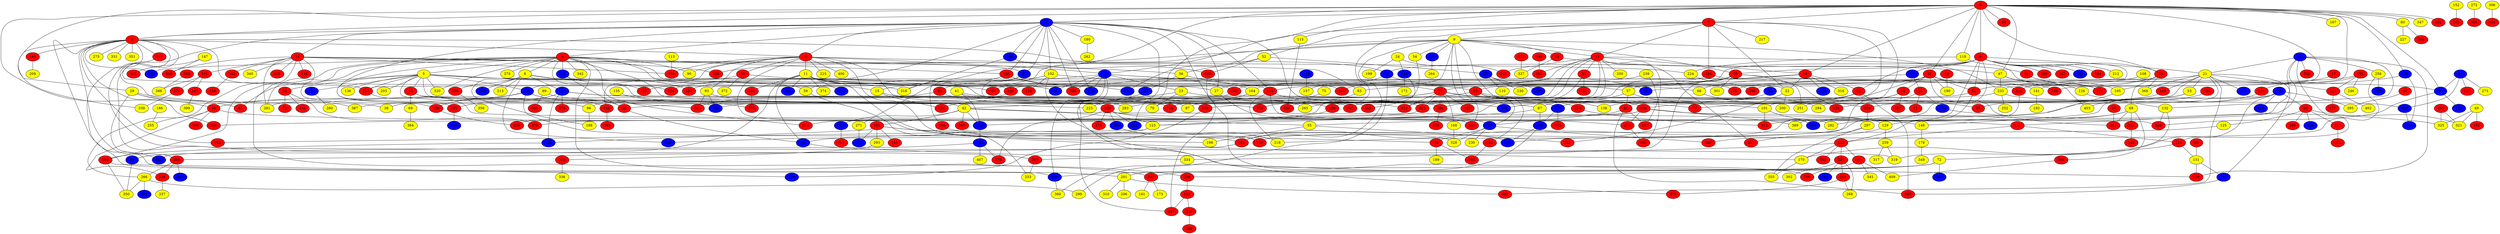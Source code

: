 graph {
0 [style = filled fillcolor = red];
1 [style = filled fillcolor = blue];
2 [style = filled fillcolor = red];
3 [style = filled fillcolor = red];
4 [style = filled fillcolor = red];
5 [style = filled fillcolor = yellow];
6 [style = filled fillcolor = yellow];
7 [style = filled fillcolor = red];
8 [style = filled fillcolor = red];
9 [style = filled fillcolor = yellow];
10 [style = filled fillcolor = blue];
11 [style = filled fillcolor = yellow];
12 [style = filled fillcolor = blue];
13 [style = filled fillcolor = red];
14 [style = filled fillcolor = red];
15 [style = filled fillcolor = yellow];
16 [style = filled fillcolor = red];
17 [style = filled fillcolor = red];
18 [style = filled fillcolor = blue];
19 [style = filled fillcolor = blue];
20 [style = filled fillcolor = blue];
21 [style = filled fillcolor = yellow];
22 [style = filled fillcolor = yellow];
23 [style = filled fillcolor = yellow];
24 [style = filled fillcolor = yellow];
25 [style = filled fillcolor = blue];
26 [style = filled fillcolor = blue];
27 [style = filled fillcolor = yellow];
28 [style = filled fillcolor = red];
29 [style = filled fillcolor = yellow];
30 [style = filled fillcolor = red];
31 [style = filled fillcolor = red];
32 [style = filled fillcolor = red];
33 [style = filled fillcolor = red];
34 [style = filled fillcolor = red];
35 [style = filled fillcolor = red];
36 [style = filled fillcolor = blue];
37 [style = filled fillcolor = red];
38 [style = filled fillcolor = yellow];
39 [style = filled fillcolor = blue];
40 [style = filled fillcolor = blue];
41 [style = filled fillcolor = yellow];
42 [style = filled fillcolor = yellow];
43 [style = filled fillcolor = red];
44 [style = filled fillcolor = blue];
45 [style = filled fillcolor = red];
46 [style = filled fillcolor = red];
47 [style = filled fillcolor = yellow];
48 [style = filled fillcolor = red];
49 [style = filled fillcolor = yellow];
50 [style = filled fillcolor = blue];
51 [style = filled fillcolor = red];
52 [style = filled fillcolor = yellow];
53 [style = filled fillcolor = yellow];
54 [style = filled fillcolor = yellow];
55 [style = filled fillcolor = yellow];
56 [style = filled fillcolor = yellow];
57 [style = filled fillcolor = yellow];
58 [style = filled fillcolor = red];
59 [style = filled fillcolor = yellow];
60 [style = filled fillcolor = blue];
61 [style = filled fillcolor = red];
62 [style = filled fillcolor = red];
63 [style = filled fillcolor = red];
64 [style = filled fillcolor = red];
65 [style = filled fillcolor = red];
66 [style = filled fillcolor = yellow];
67 [style = filled fillcolor = yellow];
68 [style = filled fillcolor = yellow];
69 [style = filled fillcolor = yellow];
70 [style = filled fillcolor = red];
71 [style = filled fillcolor = red];
72 [style = filled fillcolor = yellow];
73 [style = filled fillcolor = blue];
74 [style = filled fillcolor = red];
75 [style = filled fillcolor = yellow];
76 [style = filled fillcolor = red];
77 [style = filled fillcolor = red];
78 [style = filled fillcolor = blue];
79 [style = filled fillcolor = yellow];
80 [style = filled fillcolor = yellow];
81 [style = filled fillcolor = red];
82 [style = filled fillcolor = red];
83 [style = filled fillcolor = yellow];
84 [style = filled fillcolor = red];
85 [style = filled fillcolor = red];
86 [style = filled fillcolor = red];
87 [style = filled fillcolor = yellow];
88 [style = filled fillcolor = red];
89 [style = filled fillcolor = yellow];
90 [style = filled fillcolor = yellow];
91 [style = filled fillcolor = red];
92 [style = filled fillcolor = blue];
93 [style = filled fillcolor = yellow];
94 [style = filled fillcolor = blue];
95 [style = filled fillcolor = red];
96 [style = filled fillcolor = yellow];
97 [style = filled fillcolor = blue];
98 [style = filled fillcolor = red];
99 [style = filled fillcolor = blue];
100 [style = filled fillcolor = red];
101 [style = filled fillcolor = yellow];
102 [style = filled fillcolor = yellow];
103 [style = filled fillcolor = red];
104 [style = filled fillcolor = red];
105 [style = filled fillcolor = yellow];
106 [style = filled fillcolor = red];
107 [style = filled fillcolor = red];
108 [style = filled fillcolor = yellow];
109 [style = filled fillcolor = red];
110 [style = filled fillcolor = yellow];
111 [style = filled fillcolor = red];
112 [style = filled fillcolor = blue];
113 [style = filled fillcolor = yellow];
114 [style = filled fillcolor = red];
115 [style = filled fillcolor = yellow];
116 [style = filled fillcolor = blue];
117 [style = filled fillcolor = red];
118 [style = filled fillcolor = red];
119 [style = filled fillcolor = yellow];
120 [style = filled fillcolor = blue];
121 [style = filled fillcolor = red];
122 [style = filled fillcolor = blue];
123 [style = filled fillcolor = yellow];
124 [style = filled fillcolor = red];
125 [style = filled fillcolor = yellow];
126 [style = filled fillcolor = yellow];
127 [style = filled fillcolor = red];
128 [style = filled fillcolor = red];
129 [style = filled fillcolor = yellow];
130 [style = filled fillcolor = yellow];
131 [style = filled fillcolor = yellow];
132 [style = filled fillcolor = yellow];
133 [style = filled fillcolor = red];
134 [style = filled fillcolor = red];
135 [style = filled fillcolor = yellow];
136 [style = filled fillcolor = yellow];
137 [style = filled fillcolor = red];
138 [style = filled fillcolor = yellow];
139 [style = filled fillcolor = blue];
140 [style = filled fillcolor = blue];
141 [style = filled fillcolor = yellow];
142 [style = filled fillcolor = red];
143 [style = filled fillcolor = red];
144 [style = filled fillcolor = red];
145 [style = filled fillcolor = red];
146 [style = filled fillcolor = red];
147 [style = filled fillcolor = yellow];
148 [style = filled fillcolor = yellow];
149 [style = filled fillcolor = blue];
150 [style = filled fillcolor = red];
151 [style = filled fillcolor = red];
152 [style = filled fillcolor = yellow];
153 [style = filled fillcolor = blue];
154 [style = filled fillcolor = blue];
155 [style = filled fillcolor = red];
156 [style = filled fillcolor = red];
157 [style = filled fillcolor = yellow];
158 [style = filled fillcolor = red];
159 [style = filled fillcolor = red];
160 [style = filled fillcolor = red];
161 [style = filled fillcolor = red];
162 [style = filled fillcolor = red];
163 [style = filled fillcolor = red];
164 [style = filled fillcolor = yellow];
165 [style = filled fillcolor = red];
166 [style = filled fillcolor = red];
167 [style = filled fillcolor = yellow];
168 [style = filled fillcolor = yellow];
169 [style = filled fillcolor = red];
170 [style = filled fillcolor = yellow];
171 [style = filled fillcolor = red];
172 [style = filled fillcolor = yellow];
173 [style = filled fillcolor = yellow];
174 [style = filled fillcolor = blue];
175 [style = filled fillcolor = red];
176 [style = filled fillcolor = blue];
177 [style = filled fillcolor = blue];
178 [style = filled fillcolor = yellow];
179 [style = filled fillcolor = red];
180 [style = filled fillcolor = yellow];
181 [style = filled fillcolor = yellow];
182 [style = filled fillcolor = red];
183 [style = filled fillcolor = red];
184 [style = filled fillcolor = red];
185 [style = filled fillcolor = blue];
186 [style = filled fillcolor = yellow];
187 [style = filled fillcolor = red];
188 [style = filled fillcolor = yellow];
189 [style = filled fillcolor = yellow];
190 [style = filled fillcolor = yellow];
191 [style = filled fillcolor = red];
192 [style = filled fillcolor = yellow];
193 [style = filled fillcolor = red];
194 [style = filled fillcolor = red];
195 [style = filled fillcolor = red];
196 [style = filled fillcolor = blue];
197 [style = filled fillcolor = red];
198 [style = filled fillcolor = yellow];
199 [style = filled fillcolor = yellow];
200 [style = filled fillcolor = yellow];
201 [style = filled fillcolor = yellow];
202 [style = filled fillcolor = red];
203 [style = filled fillcolor = yellow];
204 [style = filled fillcolor = red];
205 [style = filled fillcolor = red];
206 [style = filled fillcolor = yellow];
207 [style = filled fillcolor = red];
208 [style = filled fillcolor = red];
209 [style = filled fillcolor = yellow];
210 [style = filled fillcolor = blue];
211 [style = filled fillcolor = red];
212 [style = filled fillcolor = yellow];
213 [style = filled fillcolor = yellow];
214 [style = filled fillcolor = red];
215 [style = filled fillcolor = blue];
216 [style = filled fillcolor = red];
217 [style = filled fillcolor = yellow];
218 [style = filled fillcolor = yellow];
219 [style = filled fillcolor = red];
220 [style = filled fillcolor = blue];
221 [style = filled fillcolor = red];
222 [style = filled fillcolor = red];
223 [style = filled fillcolor = yellow];
224 [style = filled fillcolor = yellow];
225 [style = filled fillcolor = yellow];
226 [style = filled fillcolor = red];
227 [style = filled fillcolor = yellow];
228 [style = filled fillcolor = blue];
229 [style = filled fillcolor = red];
230 [style = filled fillcolor = yellow];
231 [style = filled fillcolor = red];
232 [style = filled fillcolor = red];
233 [style = filled fillcolor = yellow];
234 [style = filled fillcolor = red];
235 [style = filled fillcolor = red];
236 [style = filled fillcolor = red];
237 [style = filled fillcolor = yellow];
238 [style = filled fillcolor = red];
239 [style = filled fillcolor = yellow];
240 [style = filled fillcolor = blue];
241 [style = filled fillcolor = blue];
242 [style = filled fillcolor = red];
243 [style = filled fillcolor = red];
244 [style = filled fillcolor = red];
245 [style = filled fillcolor = red];
246 [style = filled fillcolor = yellow];
247 [style = filled fillcolor = red];
248 [style = filled fillcolor = blue];
249 [style = filled fillcolor = blue];
250 [style = filled fillcolor = yellow];
251 [style = filled fillcolor = yellow];
252 [style = filled fillcolor = yellow];
253 [style = filled fillcolor = yellow];
254 [style = filled fillcolor = blue];
255 [style = filled fillcolor = yellow];
256 [style = filled fillcolor = yellow];
257 [style = filled fillcolor = red];
258 [style = filled fillcolor = red];
259 [style = filled fillcolor = yellow];
260 [style = filled fillcolor = red];
261 [style = filled fillcolor = red];
262 [style = filled fillcolor = yellow];
263 [style = filled fillcolor = red];
264 [style = filled fillcolor = yellow];
265 [style = filled fillcolor = yellow];
266 [style = filled fillcolor = yellow];
267 [style = filled fillcolor = red];
268 [style = filled fillcolor = blue];
269 [style = filled fillcolor = red];
270 [style = filled fillcolor = yellow];
271 [style = filled fillcolor = yellow];
272 [style = filled fillcolor = yellow];
273 [style = filled fillcolor = yellow];
274 [style = filled fillcolor = red];
275 [style = filled fillcolor = yellow];
276 [style = filled fillcolor = red];
277 [style = filled fillcolor = red];
278 [style = filled fillcolor = red];
279 [style = filled fillcolor = blue];
280 [style = filled fillcolor = yellow];
281 [style = filled fillcolor = yellow];
282 [style = filled fillcolor = yellow];
283 [style = filled fillcolor = yellow];
284 [style = filled fillcolor = blue];
285 [style = filled fillcolor = red];
286 [style = filled fillcolor = red];
287 [style = filled fillcolor = red];
288 [style = filled fillcolor = yellow];
289 [style = filled fillcolor = red];
290 [style = filled fillcolor = blue];
291 [style = filled fillcolor = red];
292 [style = filled fillcolor = blue];
293 [style = filled fillcolor = yellow];
294 [style = filled fillcolor = yellow];
295 [style = filled fillcolor = blue];
296 [style = filled fillcolor = red];
297 [style = filled fillcolor = yellow];
298 [style = filled fillcolor = red];
299 [style = filled fillcolor = yellow];
300 [style = filled fillcolor = red];
301 [style = filled fillcolor = yellow];
302 [style = filled fillcolor = yellow];
303 [style = filled fillcolor = blue];
304 [style = filled fillcolor = blue];
305 [style = filled fillcolor = red];
306 [style = filled fillcolor = yellow];
307 [style = filled fillcolor = red];
308 [style = filled fillcolor = red];
309 [style = filled fillcolor = red];
310 [style = filled fillcolor = yellow];
311 [style = filled fillcolor = red];
312 [style = filled fillcolor = red];
313 [style = filled fillcolor = red];
314 [style = filled fillcolor = blue];
315 [style = filled fillcolor = red];
316 [style = filled fillcolor = yellow];
317 [style = filled fillcolor = yellow];
318 [style = filled fillcolor = yellow];
319 [style = filled fillcolor = yellow];
320 [style = filled fillcolor = yellow];
321 [style = filled fillcolor = yellow];
322 [style = filled fillcolor = red];
323 [style = filled fillcolor = blue];
324 [style = filled fillcolor = red];
325 [style = filled fillcolor = yellow];
326 [style = filled fillcolor = red];
327 [style = filled fillcolor = blue];
328 [style = filled fillcolor = yellow];
329 [style = filled fillcolor = red];
330 [style = filled fillcolor = red];
331 [style = filled fillcolor = yellow];
332 [style = filled fillcolor = red];
333 [style = filled fillcolor = red];
334 [style = filled fillcolor = yellow];
335 [style = filled fillcolor = blue];
336 [style = filled fillcolor = yellow];
337 [style = filled fillcolor = yellow];
338 [style = filled fillcolor = red];
339 [style = filled fillcolor = yellow];
340 [style = filled fillcolor = yellow];
341 [style = filled fillcolor = red];
342 [style = filled fillcolor = yellow];
343 [style = filled fillcolor = red];
344 [style = filled fillcolor = blue];
345 [style = filled fillcolor = yellow];
346 [style = filled fillcolor = red];
347 [style = filled fillcolor = yellow];
348 [style = filled fillcolor = red];
349 [style = filled fillcolor = yellow];
350 [style = filled fillcolor = yellow];
351 [style = filled fillcolor = yellow];
352 [style = filled fillcolor = red];
353 [style = filled fillcolor = red];
354 [style = filled fillcolor = red];
355 [style = filled fillcolor = yellow];
356 [style = filled fillcolor = yellow];
357 [style = filled fillcolor = blue];
358 [style = filled fillcolor = red];
359 [style = filled fillcolor = blue];
360 [style = filled fillcolor = yellow];
361 [style = filled fillcolor = red];
362 [style = filled fillcolor = red];
363 [style = filled fillcolor = red];
364 [style = filled fillcolor = blue];
365 [style = filled fillcolor = red];
366 [style = filled fillcolor = red];
367 [style = filled fillcolor = red];
368 [style = filled fillcolor = yellow];
369 [style = filled fillcolor = red];
370 [style = filled fillcolor = red];
371 [style = filled fillcolor = red];
372 [style = filled fillcolor = yellow];
373 [style = filled fillcolor = red];
374 [style = filled fillcolor = yellow];
375 [style = filled fillcolor = red];
376 [style = filled fillcolor = red];
377 [style = filled fillcolor = blue];
378 [style = filled fillcolor = red];
379 [style = filled fillcolor = red];
380 [style = filled fillcolor = red];
381 [style = filled fillcolor = blue];
382 [style = filled fillcolor = red];
383 [style = filled fillcolor = blue];
384 [style = filled fillcolor = yellow];
385 [style = filled fillcolor = red];
386 [style = filled fillcolor = red];
387 [style = filled fillcolor = yellow];
388 [style = filled fillcolor = yellow];
389 [style = filled fillcolor = yellow];
390 [style = filled fillcolor = blue];
391 [style = filled fillcolor = blue];
392 [style = filled fillcolor = red];
393 [style = filled fillcolor = red];
394 [style = filled fillcolor = red];
395 [style = filled fillcolor = yellow];
396 [style = filled fillcolor = red];
397 [style = filled fillcolor = red];
398 [style = filled fillcolor = blue];
399 [style = filled fillcolor = yellow];
400 [style = filled fillcolor = yellow];
401 [style = filled fillcolor = red];
402 [style = filled fillcolor = yellow];
403 [style = filled fillcolor = yellow];
404 [style = filled fillcolor = blue];
405 [style = filled fillcolor = red];
406 [style = filled fillcolor = red];
407 [style = filled fillcolor = yellow];
408 [style = filled fillcolor = red];
409 [style = filled fillcolor = yellow];
0 -- 8;
0 -- 7;
0 -- 2;
0 -- 1;
0 -- 16;
0 -- 29;
0 -- 32;
0 -- 35;
0 -- 36;
0 -- 39;
0 -- 47;
0 -- 48;
0 -- 80;
0 -- 88;
0 -- 115;
0 -- 119;
0 -- 167;
0 -- 220;
0 -- 233;
0 -- 238;
0 -- 318;
0 -- 347;
0 -- 401;
1 -- 2;
1 -- 3;
1 -- 4;
1 -- 14;
1 -- 25;
1 -- 27;
1 -- 102;
1 -- 114;
1 -- 156;
1 -- 179;
1 -- 180;
1 -- 187;
1 -- 207;
1 -- 279;
1 -- 290;
1 -- 344;
1 -- 364;
1 -- 396;
1 -- 397;
2 -- 3;
2 -- 15;
2 -- 18;
2 -- 92;
2 -- 127;
2 -- 38;
2 -- 145;
2 -- 163;
2 -- 201;
2 -- 202;
2 -- 257;
2 -- 268;
2 -- 275;
2 -- 331;
2 -- 335;
2 -- 339;
2 -- 351;
3 -- 11;
3 -- 12;
3 -- 30;
3 -- 44;
3 -- 83;
3 -- 87;
3 -- 90;
3 -- 93;
3 -- 159;
3 -- 198;
3 -- 225;
3 -- 328;
3 -- 400;
4 -- 5;
4 -- 6;
4 -- 22;
4 -- 25;
4 -- 26;
4 -- 42;
4 -- 90;
4 -- 92;
4 -- 94;
4 -- 156;
4 -- 183;
4 -- 208;
4 -- 214;
4 -- 223;
4 -- 261;
4 -- 266;
4 -- 270;
4 -- 281;
4 -- 320;
4 -- 342;
5 -- 44;
5 -- 45;
5 -- 58;
5 -- 59;
5 -- 63;
5 -- 100;
5 -- 128;
5 -- 66;
5 -- 136;
5 -- 154;
5 -- 203;
5 -- 257;
5 -- 311;
5 -- 320;
5 -- 324;
5 -- 354;
6 -- 36;
6 -- 120;
6 -- 153;
6 -- 158;
6 -- 184;
6 -- 188;
6 -- 196;
6 -- 213;
7 -- 9;
7 -- 12;
7 -- 13;
7 -- 22;
7 -- 52;
7 -- 61;
7 -- 101;
7 -- 166;
7 -- 217;
7 -- 235;
8 -- 18;
8 -- 19;
8 -- 21;
8 -- 35;
8 -- 62;
8 -- 70;
8 -- 82;
8 -- 134;
8 -- 160;
8 -- 212;
8 -- 229;
8 -- 257;
8 -- 260;
8 -- 307;
8 -- 313;
8 -- 390;
9 -- 13;
9 -- 27;
9 -- 43;
9 -- 50;
9 -- 54;
9 -- 59;
9 -- 70;
9 -- 78;
9 -- 106;
9 -- 162;
9 -- 185;
9 -- 226;
9 -- 233;
9 -- 361;
10 -- 21;
10 -- 111;
10 -- 121;
10 -- 132;
10 -- 179;
10 -- 256;
10 -- 282;
10 -- 332;
11 -- 27;
11 -- 60;
11 -- 65;
11 -- 77;
11 -- 170;
11 -- 249;
11 -- 318;
11 -- 322;
11 -- 366;
11 -- 374;
11 -- 377;
11 -- 381;
12 -- 15;
12 -- 23;
12 -- 94;
12 -- 114;
12 -- 244;
12 -- 278;
12 -- 279;
12 -- 335;
12 -- 396;
13 -- 16;
13 -- 31;
13 -- 46;
13 -- 91;
13 -- 109;
13 -- 114;
13 -- 144;
13 -- 195;
13 -- 197;
13 -- 242;
13 -- 250;
13 -- 283;
13 -- 353;
14 -- 56;
14 -- 118;
14 -- 124;
14 -- 137;
14 -- 159;
14 -- 224;
14 -- 226;
14 -- 231;
14 -- 281;
14 -- 340;
14 -- 343;
14 -- 405;
14 -- 406;
15 -- 150;
15 -- 291;
16 -- 22;
16 -- 57;
16 -- 82;
16 -- 164;
16 -- 228;
16 -- 316;
17 -- 141;
18 -- 99;
18 -- 157;
18 -- 360;
19 -- 28;
19 -- 128;
20 -- 36;
20 -- 143;
20 -- 273;
20 -- 323;
21 -- 34;
21 -- 53;
21 -- 55;
21 -- 169;
21 -- 174;
21 -- 211;
21 -- 215;
21 -- 338;
21 -- 368;
21 -- 382;
22 -- 200;
22 -- 222;
23 -- 42;
23 -- 76;
23 -- 79;
24 -- 122;
24 -- 199;
24 -- 242;
25 -- 84;
25 -- 177;
26 -- 46;
26 -- 187;
27 -- 78;
28 -- 51;
28 -- 155;
28 -- 176;
29 -- 63;
29 -- 96;
29 -- 205;
29 -- 387;
30 -- 34;
30 -- 194;
30 -- 372;
31 -- 105;
32 -- 62;
32 -- 64;
32 -- 65;
32 -- 67;
32 -- 77;
32 -- 99;
32 -- 141;
32 -- 190;
32 -- 238;
32 -- 352;
33 -- 190;
35 -- 62;
35 -- 68;
35 -- 296;
35 -- 368;
36 -- 254;
36 -- 329;
39 -- 105;
39 -- 404;
40 -- 138;
41 -- 67;
41 -- 210;
41 -- 265;
42 -- 103;
42 -- 123;
42 -- 210;
42 -- 267;
42 -- 282;
42 -- 303;
43 -- 47;
43 -- 337;
44 -- 46;
44 -- 48;
44 -- 124;
44 -- 162;
44 -- 194;
45 -- 69;
45 -- 283;
45 -- 370;
46 -- 249;
47 -- 126;
47 -- 171;
47 -- 233;
47 -- 403;
48 -- 55;
48 -- 236;
48 -- 255;
48 -- 309;
49 -- 151;
49 -- 321;
49 -- 325;
50 -- 264;
52 -- 56;
52 -- 97;
52 -- 358;
53 -- 76;
53 -- 106;
53 -- 177;
54 -- 265;
55 -- 198;
55 -- 222;
56 -- 57;
56 -- 248;
57 -- 61;
57 -- 294;
57 -- 344;
58 -- 71;
58 -- 373;
58 -- 394;
59 -- 253;
60 -- 350;
61 -- 78;
61 -- 197;
61 -- 385;
62 -- 96;
62 -- 133;
64 -- 287;
64 -- 294;
64 -- 314;
65 -- 100;
65 -- 101;
65 -- 138;
65 -- 243;
67 -- 123;
67 -- 292;
68 -- 129;
68 -- 218;
68 -- 286;
68 -- 333;
68 -- 352;
69 -- 384;
70 -- 83;
70 -- 150;
70 -- 155;
70 -- 301;
70 -- 326;
70 -- 334;
73 -- 85;
73 -- 86;
73 -- 116;
73 -- 148;
73 -- 170;
73 -- 364;
73 -- 395;
75 -- 79;
77 -- 85;
77 -- 87;
77 -- 107;
77 -- 38;
77 -- 168;
77 -- 219;
77 -- 311;
77 -- 322;
78 -- 162;
78 -- 230;
78 -- 328;
78 -- 380;
80 -- 227;
80 -- 300;
81 -- 395;
82 -- 251;
82 -- 367;
82 -- 370;
82 -- 385;
83 -- 269;
84 -- 109;
84 -- 341;
86 -- 117;
86 -- 125;
86 -- 289;
86 -- 321;
86 -- 398;
89 -- 341;
89 -- 363;
91 -- 142;
91 -- 210;
93 -- 106;
93 -- 341;
93 -- 364;
95 -- 131;
96 -- 188;
97 -- 110;
97 -- 130;
97 -- 295;
98 -- 352;
100 -- 111;
100 -- 139;
100 -- 220;
100 -- 274;
100 -- 361;
100 -- 375;
101 -- 112;
101 -- 313;
102 -- 104;
102 -- 164;
102 -- 184;
102 -- 258;
102 -- 324;
103 -- 74;
103 -- 140;
103 -- 161;
103 -- 229;
103 -- 293;
103 -- 357;
105 -- 112;
106 -- 129;
106 -- 148;
106 -- 202;
106 -- 214;
106 -- 216;
106 -- 389;
108 -- 66;
109 -- 123;
111 -- 121;
111 -- 133;
113 -- 159;
114 -- 216;
114 -- 218;
114 -- 369;
115 -- 269;
117 -- 371;
119 -- 171;
119 -- 224;
120 -- 140;
120 -- 144;
120 -- 261;
120 -- 338;
120 -- 367;
120 -- 378;
121 -- 131;
121 -- 72;
122 -- 172;
122 -- 369;
123 -- 163;
123 -- 196;
124 -- 235;
125 -- 249;
126 -- 132;
127 -- 319;
128 -- 281;
129 -- 74;
129 -- 259;
131 -- 179;
131 -- 215;
132 -- 319;
132 -- 329;
133 -- 37;
133 -- 170;
133 -- 207;
133 -- 221;
133 -- 392;
74 -- 189;
74 -- 263;
37 -- 258;
37 -- 345;
37 -- 409;
72 -- 137;
72 -- 201;
72 -- 208;
72 -- 241;
72 -- 335;
66 -- 204;
135 -- 376;
137 -- 173;
137 -- 181;
139 -- 218;
140 -- 183;
141 -- 192;
145 -- 209;
146 -- 195;
147 -- 182;
147 -- 406;
148 -- 178;
149 -- 157;
150 -- 304;
152 -- 285;
154 -- 280;
156 -- 160;
156 -- 185;
156 -- 271;
156 -- 298;
158 -- 356;
160 -- 387;
162 -- 205;
164 -- 223;
165 -- 321;
165 -- 325;
166 -- 251;
166 -- 354;
168 -- 328;
169 -- 322;
170 -- 355;
175 -- 337;
176 -- 325;
177 -- 292;
177 -- 305;
178 -- 349;
180 -- 262;
183 -- 304;
183 -- 350;
186 -- 255;
191 -- 211;
191 -- 234;
191 -- 246;
191 -- 326;
193 -- 204;
194 -- 393;
201 -- 206;
201 -- 310;
201 -- 382;
204 -- 297;
205 -- 236;
205 -- 266;
205 -- 327;
207 -- 253;
208 -- 232;
210 -- 240;
211 -- 277;
211 -- 402;
215 -- 385;
216 -- 365;
219 -- 313;
221 -- 245;
221 -- 284;
221 -- 288;
221 -- 302;
224 -- 296;
231 -- 247;
231 -- 276;
231 -- 388;
232 -- 330;
232 -- 397;
233 -- 252;
233 -- 311;
233 -- 323;
234 -- 403;
236 -- 237;
239 -- 244;
239 -- 365;
240 -- 268;
240 -- 375;
240 -- 407;
243 -- 263;
245 -- 278;
245 -- 288;
247 -- 399;
248 -- 291;
249 -- 334;
256 -- 380;
256 -- 383;
257 -- 329;
259 -- 317;
259 -- 319;
261 -- 359;
266 -- 299;
266 -- 350;
266 -- 391;
271 -- 357;
272 -- 308;
276 -- 339;
286 -- 409;
290 -- 318;
290 -- 358;
292 -- 299;
292 -- 314;
293 -- 312;
297 -- 353;
297 -- 355;
298 -- 314;
303 -- 315;
306 -- 408;
312 -- 336;
322 -- 373;
323 -- 404;
326 -- 389;
330 -- 386;
333 -- 346;
335 -- 360;
338 -- 379;
343 -- 348;
358 -- 397;
362 -- 388;
366 -- 376;
}
